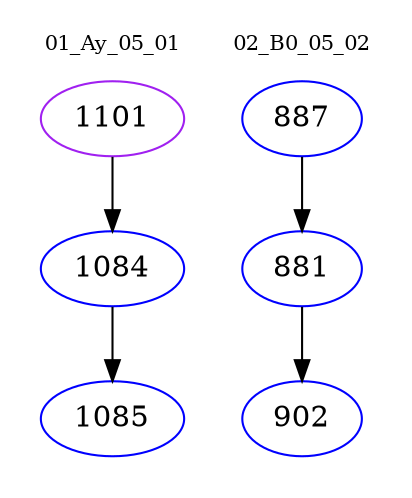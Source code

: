 digraph{
subgraph cluster_0 {
color = white
label = "01_Ay_05_01";
fontsize=10;
T0_1101 [label="1101", color="purple"]
T0_1101 -> T0_1084 [color="black"]
T0_1084 [label="1084", color="blue"]
T0_1084 -> T0_1085 [color="black"]
T0_1085 [label="1085", color="blue"]
}
subgraph cluster_1 {
color = white
label = "02_B0_05_02";
fontsize=10;
T1_887 [label="887", color="blue"]
T1_887 -> T1_881 [color="black"]
T1_881 [label="881", color="blue"]
T1_881 -> T1_902 [color="black"]
T1_902 [label="902", color="blue"]
}
}
